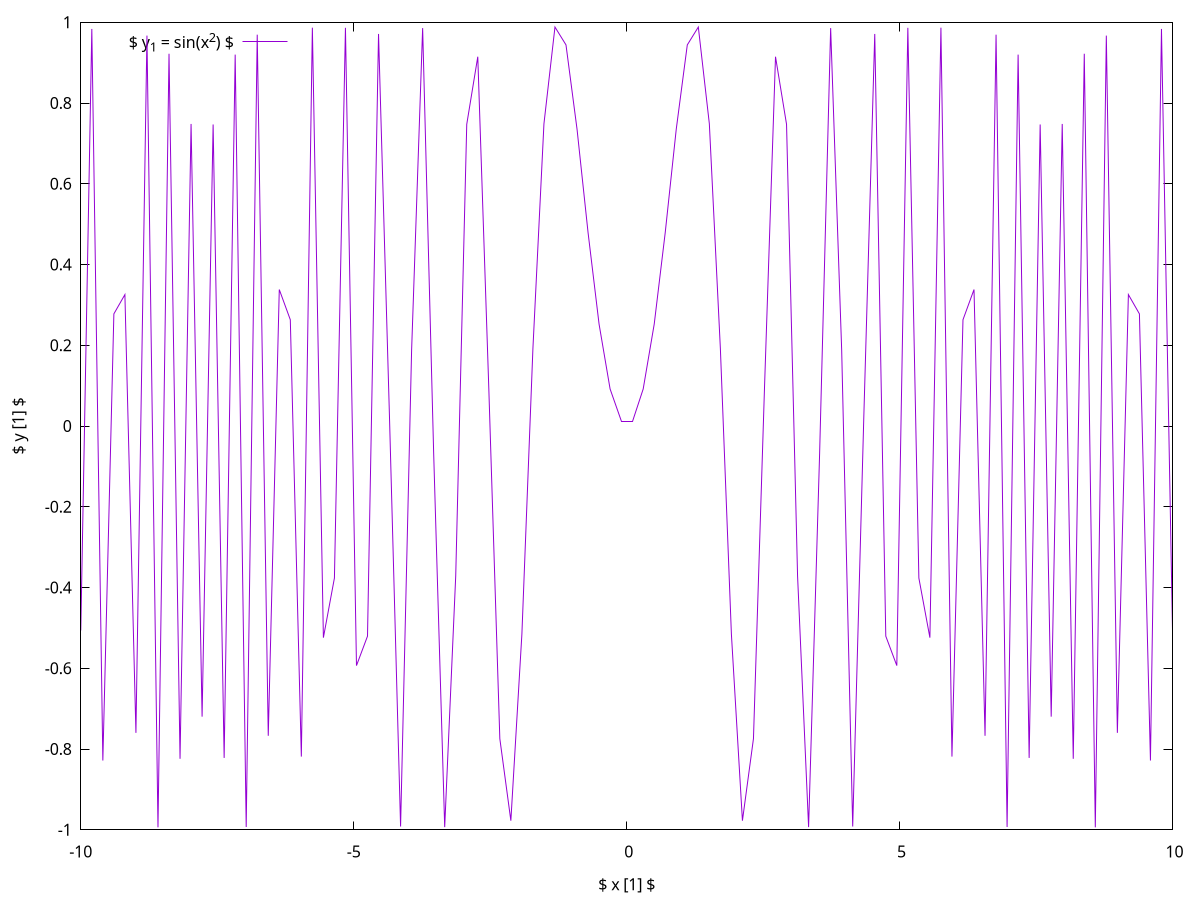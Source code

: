 set terminal epslatex
set output 'pgffigures/pgf-graphs-01-figure76-gnuplottex-fig1.tex'
set terminal epslatex color size 14.5cm, 6cm
set key top left
set xlabel '$ x [1] $'
set ylabel '$ y [1] $'
f1(x)=sin(x**2)
plot f1(x) title '$ y_1 = \sin(x^2) $'

